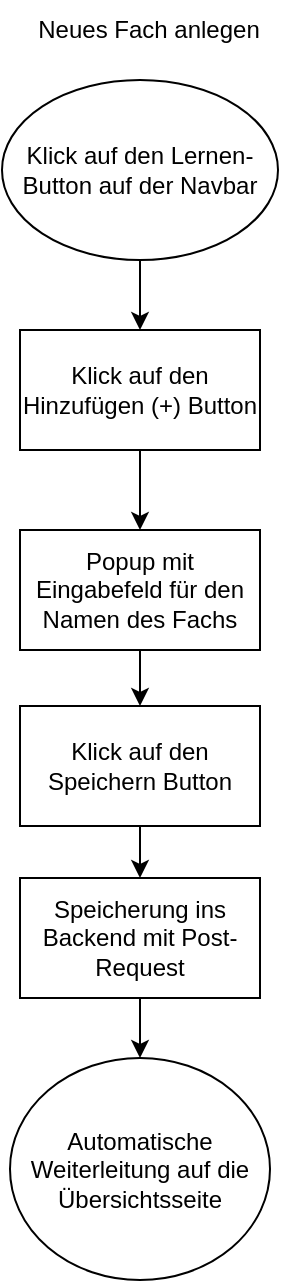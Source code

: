 <mxfile version="21.6.5" type="device">
  <diagram name="Seite-1" id="vuVPqhQdGNFsnxPlf6Ny">
    <mxGraphModel dx="3385" dy="3002" grid="1" gridSize="10" guides="1" tooltips="1" connect="1" arrows="1" fold="1" page="1" pageScale="1" pageWidth="827" pageHeight="1169" math="0" shadow="0">
      <root>
        <mxCell id="0" />
        <mxCell id="1" parent="0" />
        <mxCell id="g9_4AZKj9o_rdkb9CTvJ-13" value="" style="edgeStyle=orthogonalEdgeStyle;rounded=0;orthogonalLoop=1;jettySize=auto;html=1;" edge="1" parent="1" source="g9_4AZKj9o_rdkb9CTvJ-14" target="g9_4AZKj9o_rdkb9CTvJ-17">
          <mxGeometry relative="1" as="geometry" />
        </mxCell>
        <mxCell id="g9_4AZKj9o_rdkb9CTvJ-14" value="Klick auf den Lernen- Button auf der Navbar" style="ellipse;whiteSpace=wrap;html=1;" vertex="1" parent="1">
          <mxGeometry x="380" y="-1070" width="138" height="90" as="geometry" />
        </mxCell>
        <mxCell id="g9_4AZKj9o_rdkb9CTvJ-15" value="Neues Fach anlegen" style="text;html=1;strokeColor=none;fillColor=none;align=center;verticalAlign=middle;whiteSpace=wrap;rounded=0;" vertex="1" parent="1">
          <mxGeometry x="380" y="-1110" width="147" height="30" as="geometry" />
        </mxCell>
        <mxCell id="g9_4AZKj9o_rdkb9CTvJ-16" value="" style="edgeStyle=orthogonalEdgeStyle;rounded=0;orthogonalLoop=1;jettySize=auto;html=1;" edge="1" parent="1" source="g9_4AZKj9o_rdkb9CTvJ-17" target="g9_4AZKj9o_rdkb9CTvJ-19">
          <mxGeometry relative="1" as="geometry" />
        </mxCell>
        <mxCell id="g9_4AZKj9o_rdkb9CTvJ-17" value="Klick auf den Hinzufügen (+) Button " style="whiteSpace=wrap;html=1;" vertex="1" parent="1">
          <mxGeometry x="389" y="-945" width="120" height="60" as="geometry" />
        </mxCell>
        <mxCell id="g9_4AZKj9o_rdkb9CTvJ-18" value="" style="edgeStyle=orthogonalEdgeStyle;rounded=0;orthogonalLoop=1;jettySize=auto;html=1;" edge="1" parent="1" source="g9_4AZKj9o_rdkb9CTvJ-19" target="g9_4AZKj9o_rdkb9CTvJ-21">
          <mxGeometry relative="1" as="geometry" />
        </mxCell>
        <mxCell id="g9_4AZKj9o_rdkb9CTvJ-19" value="Popup mit Eingabefeld für den Namen des Fachs" style="whiteSpace=wrap;html=1;" vertex="1" parent="1">
          <mxGeometry x="389" y="-845" width="120" height="60" as="geometry" />
        </mxCell>
        <mxCell id="g9_4AZKj9o_rdkb9CTvJ-20" value="" style="edgeStyle=orthogonalEdgeStyle;rounded=0;orthogonalLoop=1;jettySize=auto;html=1;" edge="1" parent="1" source="g9_4AZKj9o_rdkb9CTvJ-21" target="g9_4AZKj9o_rdkb9CTvJ-23">
          <mxGeometry relative="1" as="geometry" />
        </mxCell>
        <mxCell id="g9_4AZKj9o_rdkb9CTvJ-21" value="Klick auf den Speichern Button" style="whiteSpace=wrap;html=1;" vertex="1" parent="1">
          <mxGeometry x="389" y="-757" width="120" height="60" as="geometry" />
        </mxCell>
        <mxCell id="g9_4AZKj9o_rdkb9CTvJ-22" value="" style="edgeStyle=orthogonalEdgeStyle;rounded=0;orthogonalLoop=1;jettySize=auto;html=1;" edge="1" parent="1" source="g9_4AZKj9o_rdkb9CTvJ-23" target="g9_4AZKj9o_rdkb9CTvJ-24">
          <mxGeometry relative="1" as="geometry" />
        </mxCell>
        <mxCell id="g9_4AZKj9o_rdkb9CTvJ-23" value="Speicherung ins Backend mit Post-Request" style="whiteSpace=wrap;html=1;" vertex="1" parent="1">
          <mxGeometry x="389" y="-671" width="120" height="60" as="geometry" />
        </mxCell>
        <mxCell id="g9_4AZKj9o_rdkb9CTvJ-24" value="Automatische Weiterleitung auf die Übersichtsseite" style="ellipse;whiteSpace=wrap;html=1;" vertex="1" parent="1">
          <mxGeometry x="384" y="-581" width="130" height="111" as="geometry" />
        </mxCell>
      </root>
    </mxGraphModel>
  </diagram>
</mxfile>
